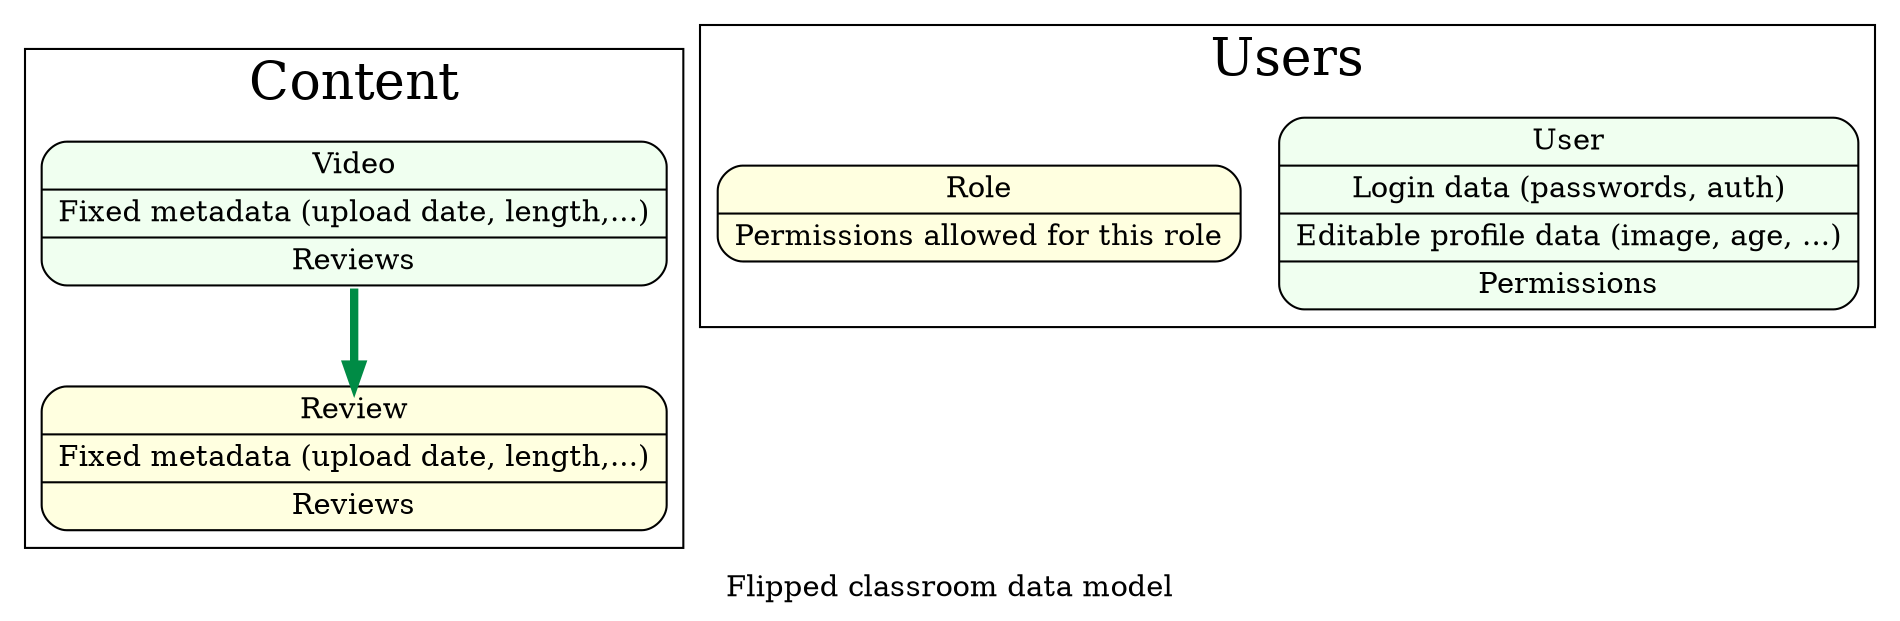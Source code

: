 digraph pipeline {
	graph [
		label="Flipped classroom data model";
	];
	
	node [
		rankdir = "TB";
	]

	subgraph cluster_1 { 
		label = "Content";
		fontsize=25;
		
		video  [shape=Mrecord, 		style=filled, fillcolor=honeydew1, 			label = "{Video  | Fixed metadata (upload date, length,...) | <review> Reviews}"];
		review [shape=Mrecord, 		style=filled, fillcolor=lightyellow1, 		label = "{<title> Review | Fixed metadata (upload date, length,...) | Reviews}"];
	}


	subgraph cluster_2 { 
		label = "Users";
		fontsize=25;
		
		user   [shape=Mrecord, 		style=filled, fillcolor=honeydew1, 			label = "{User  | Login data (passwords, auth) | Editable profile data (image, age, ...) | Permissions}"];
		role   [shape=Mrecord, 		style=filled, fillcolor=lightyellow1, 		label = "{<title> Role | Permissions allowed for this role }"];
	}
	
	
	video:review							->		review:title		[color="springgreen4", penwidth="4"];
}
